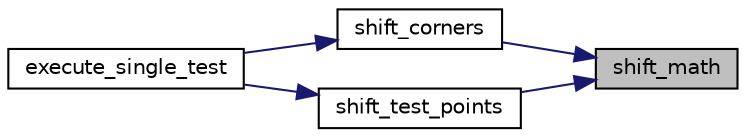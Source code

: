digraph "shift_math"
{
 // LATEX_PDF_SIZE
  edge [fontname="Helvetica",fontsize="10",labelfontname="Helvetica",labelfontsize="10"];
  node [fontname="Helvetica",fontsize="10",shape=record];
  rankdir="RL";
  Node1 [label="shift_math",height=0.2,width=0.4,color="black", fillcolor="grey75", style="filled", fontcolor="black",tooltip=" "];
  Node1 -> Node2 [dir="back",color="midnightblue",fontsize="10",style="solid",fontname="Helvetica"];
  Node2 [label="shift_corners",height=0.2,width=0.4,color="black", fillcolor="white", style="filled",URL="$util_8h.html#ad5c37505d3ae14cbdb0744799a4a167f",tooltip=" "];
  Node2 -> Node3 [dir="back",color="midnightblue",fontsize="10",style="solid",fontname="Helvetica"];
  Node3 [label="execute_single_test",height=0.2,width=0.4,color="black", fillcolor="white", style="filled",URL="$check_8cpp.html#a15ae095adec08b08b0b78d509f4e457c",tooltip=" "];
  Node1 -> Node4 [dir="back",color="midnightblue",fontsize="10",style="solid",fontname="Helvetica"];
  Node4 [label="shift_test_points",height=0.2,width=0.4,color="black", fillcolor="white", style="filled",URL="$util_8h.html#ae415699476239b3d9b0f922143161861",tooltip=" "];
  Node4 -> Node3 [dir="back",color="midnightblue",fontsize="10",style="solid",fontname="Helvetica"];
}
